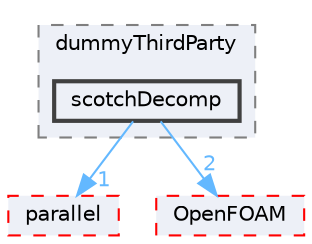digraph "src/dummyThirdParty/scotchDecomp"
{
 // LATEX_PDF_SIZE
  bgcolor="transparent";
  edge [fontname=Helvetica,fontsize=10,labelfontname=Helvetica,labelfontsize=10];
  node [fontname=Helvetica,fontsize=10,shape=box,height=0.2,width=0.4];
  compound=true
  subgraph clusterdir_3dbf595be03a0daf8d8ce1c2eec1d958 {
    graph [ bgcolor="#edf0f7", pencolor="grey50", label="dummyThirdParty", fontname=Helvetica,fontsize=10 style="filled,dashed", URL="dir_3dbf595be03a0daf8d8ce1c2eec1d958.html",tooltip=""]
  dir_1784e4e99bd9d0104333df34d7f41bae [label="scotchDecomp", fillcolor="#edf0f7", color="grey25", style="filled,bold", URL="dir_1784e4e99bd9d0104333df34d7f41bae.html",tooltip=""];
  }
  dir_72b2b5518d1565784443265ec6729f79 [label="parallel", fillcolor="#edf0f7", color="red", style="filled,dashed", URL="dir_72b2b5518d1565784443265ec6729f79.html",tooltip=""];
  dir_c5473ff19b20e6ec4dfe5c310b3778a8 [label="OpenFOAM", fillcolor="#edf0f7", color="red", style="filled,dashed", URL="dir_c5473ff19b20e6ec4dfe5c310b3778a8.html",tooltip=""];
  dir_1784e4e99bd9d0104333df34d7f41bae->dir_72b2b5518d1565784443265ec6729f79 [headlabel="1", labeldistance=1.5 headhref="dir_003444_002780.html" href="dir_003444_002780.html" color="steelblue1" fontcolor="steelblue1"];
  dir_1784e4e99bd9d0104333df34d7f41bae->dir_c5473ff19b20e6ec4dfe5c310b3778a8 [headlabel="2", labeldistance=1.5 headhref="dir_003444_002695.html" href="dir_003444_002695.html" color="steelblue1" fontcolor="steelblue1"];
}
